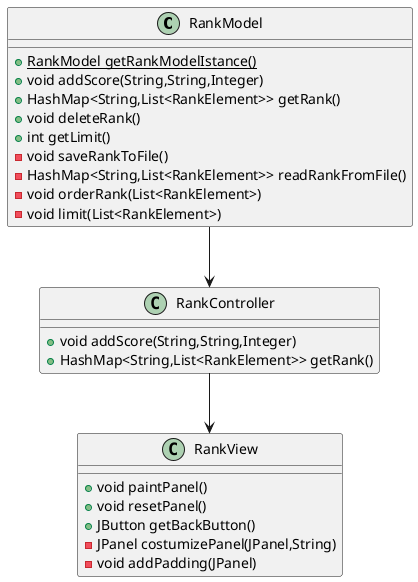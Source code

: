 @startuml
class RankModel {
+ {static} RankModel getRankModelIstance()
+ void addScore(String,String,Integer)
+ HashMap<String,List<RankElement>> getRank()
+ void deleteRank()
+ int getLimit()
- void saveRankToFile()
- HashMap<String,List<RankElement>> readRankFromFile()
- void orderRank(List<RankElement>)
- void limit(List<RankElement>)
}
class RankController {
+ void addScore(String,String,Integer)
+ HashMap<String,List<RankElement>> getRank()
}
class RankView {
+ void paintPanel()
+ void resetPanel()
+ JButton getBackButton()
- JPanel costumizePanel(JPanel,String)
- void addPadding(JPanel)
}

RankModel --> RankController
RankController --> RankView
@enduml